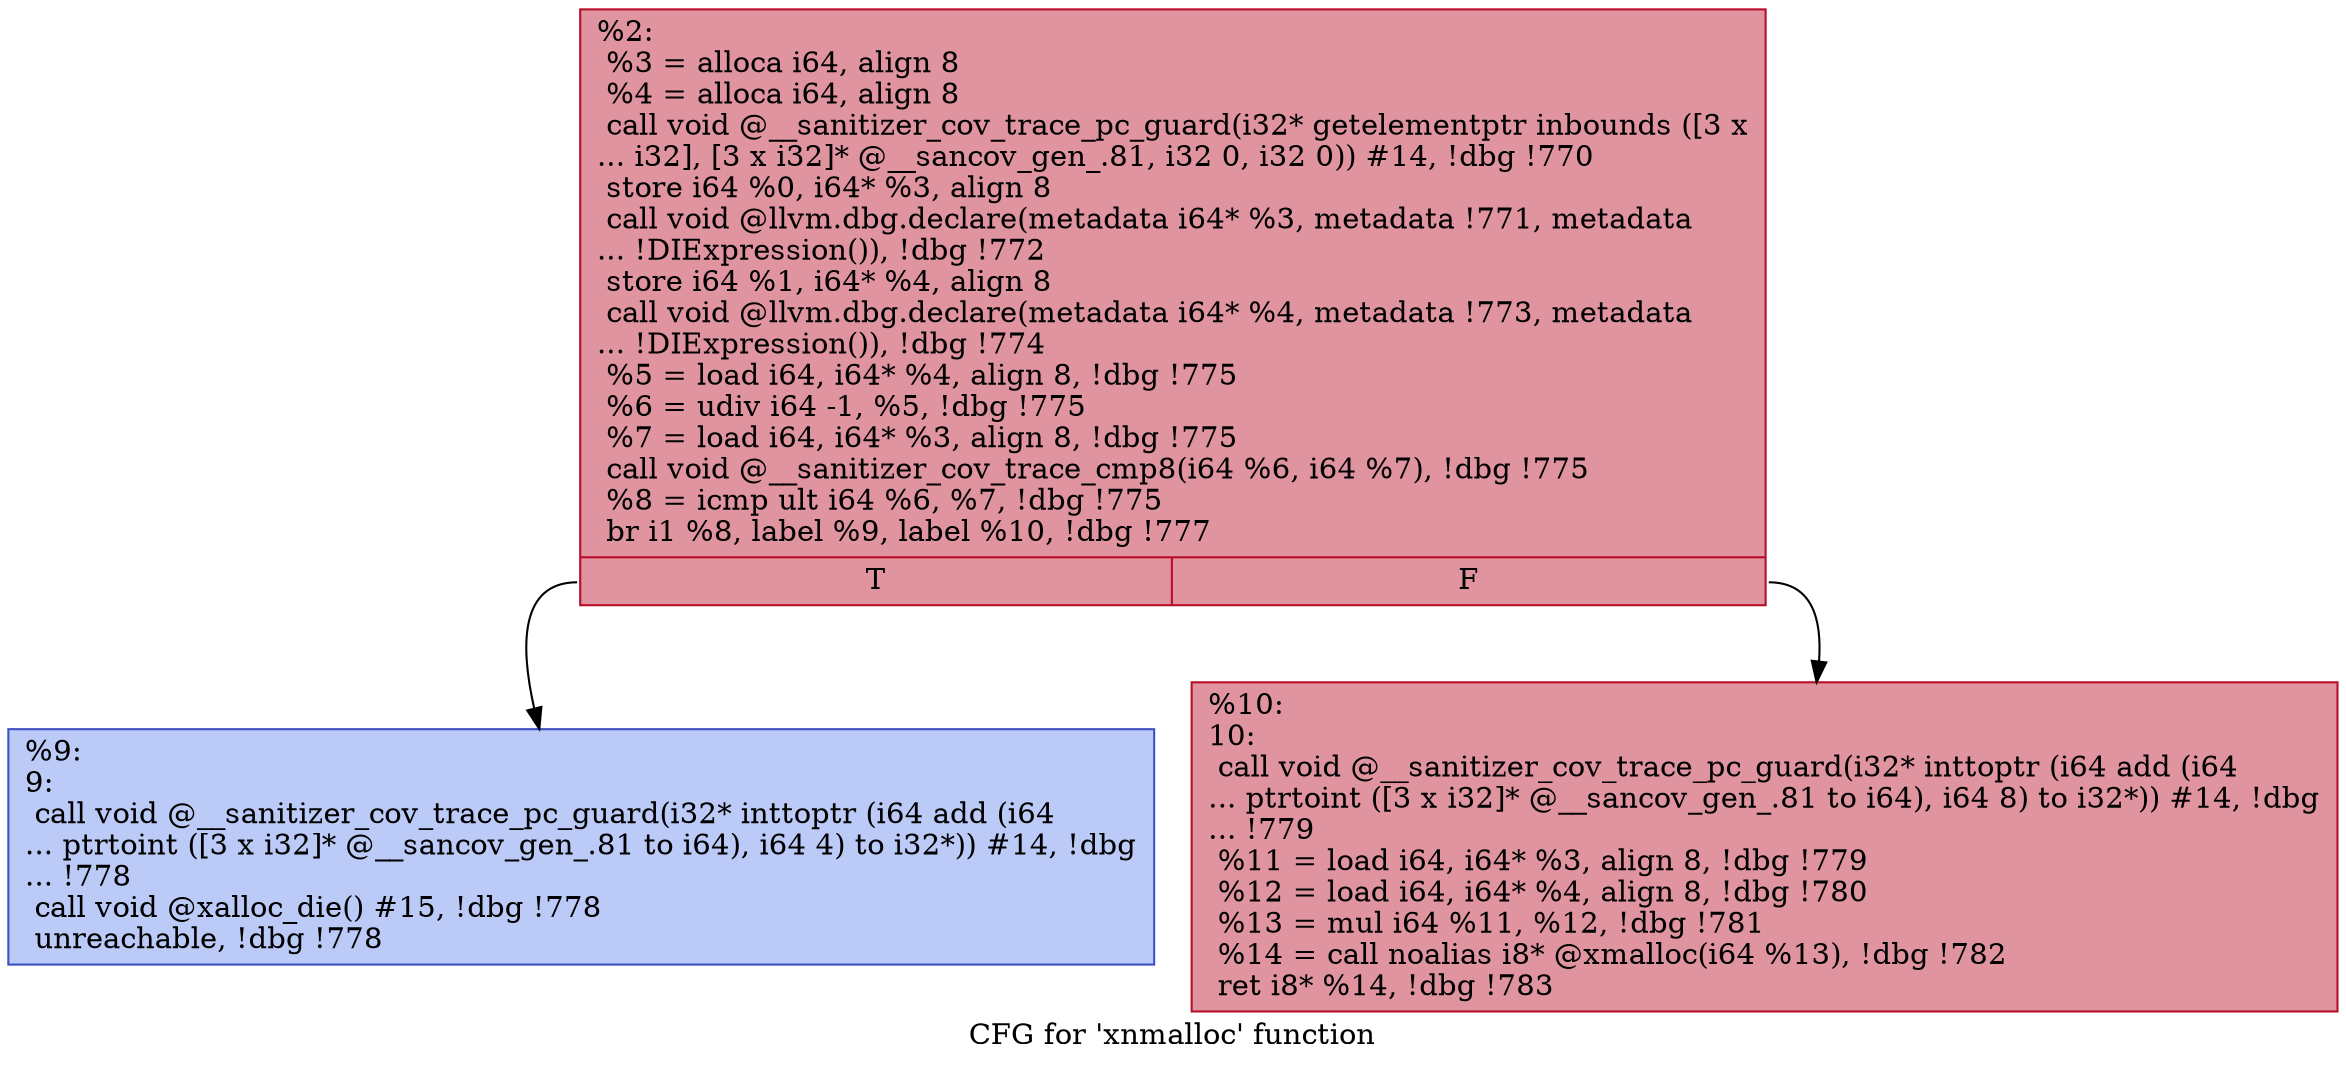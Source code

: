 digraph "CFG for 'xnmalloc' function" {
	label="CFG for 'xnmalloc' function";

	Node0x5555558fc6d0 [shape=record,color="#b70d28ff", style=filled, fillcolor="#b70d2870",label="{%2:\l  %3 = alloca i64, align 8\l  %4 = alloca i64, align 8\l  call void @__sanitizer_cov_trace_pc_guard(i32* getelementptr inbounds ([3 x\l... i32], [3 x i32]* @__sancov_gen_.81, i32 0, i32 0)) #14, !dbg !770\l  store i64 %0, i64* %3, align 8\l  call void @llvm.dbg.declare(metadata i64* %3, metadata !771, metadata\l... !DIExpression()), !dbg !772\l  store i64 %1, i64* %4, align 8\l  call void @llvm.dbg.declare(metadata i64* %4, metadata !773, metadata\l... !DIExpression()), !dbg !774\l  %5 = load i64, i64* %4, align 8, !dbg !775\l  %6 = udiv i64 -1, %5, !dbg !775\l  %7 = load i64, i64* %3, align 8, !dbg !775\l  call void @__sanitizer_cov_trace_cmp8(i64 %6, i64 %7), !dbg !775\l  %8 = icmp ult i64 %6, %7, !dbg !775\l  br i1 %8, label %9, label %10, !dbg !777\l|{<s0>T|<s1>F}}"];
	Node0x5555558fc6d0:s0 -> Node0x5555558fc780;
	Node0x5555558fc6d0:s1 -> Node0x5555558fc7d0;
	Node0x5555558fc780 [shape=record,color="#3d50c3ff", style=filled, fillcolor="#6687ed70",label="{%9:\l9:                                                \l  call void @__sanitizer_cov_trace_pc_guard(i32* inttoptr (i64 add (i64\l... ptrtoint ([3 x i32]* @__sancov_gen_.81 to i64), i64 4) to i32*)) #14, !dbg\l... !778\l  call void @xalloc_die() #15, !dbg !778\l  unreachable, !dbg !778\l}"];
	Node0x5555558fc7d0 [shape=record,color="#b70d28ff", style=filled, fillcolor="#b70d2870",label="{%10:\l10:                                               \l  call void @__sanitizer_cov_trace_pc_guard(i32* inttoptr (i64 add (i64\l... ptrtoint ([3 x i32]* @__sancov_gen_.81 to i64), i64 8) to i32*)) #14, !dbg\l... !779\l  %11 = load i64, i64* %3, align 8, !dbg !779\l  %12 = load i64, i64* %4, align 8, !dbg !780\l  %13 = mul i64 %11, %12, !dbg !781\l  %14 = call noalias i8* @xmalloc(i64 %13), !dbg !782\l  ret i8* %14, !dbg !783\l}"];
}

